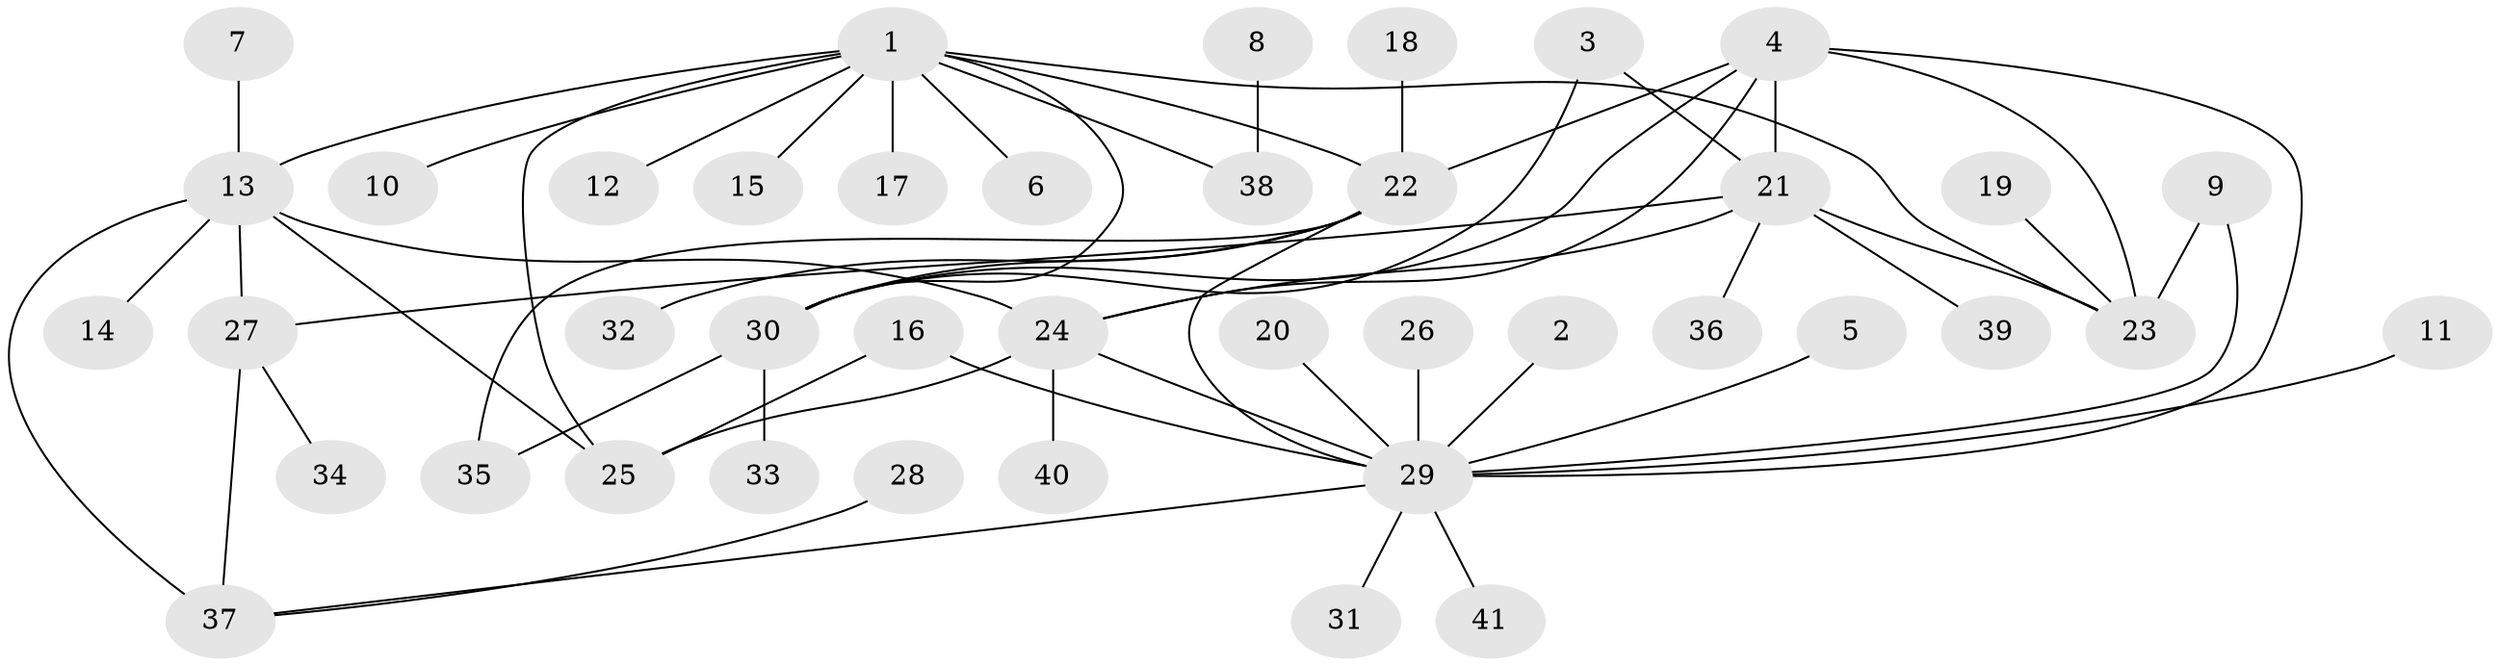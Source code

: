 // original degree distribution, {7: 0.024390243902439025, 6: 0.06097560975609756, 5: 0.07317073170731707, 9: 0.024390243902439025, 10: 0.012195121951219513, 8: 0.036585365853658534, 4: 0.036585365853658534, 3: 0.06097560975609756, 1: 0.5487804878048781, 2: 0.12195121951219512}
// Generated by graph-tools (version 1.1) at 2025/26/03/09/25 03:26:39]
// undirected, 41 vertices, 57 edges
graph export_dot {
graph [start="1"]
  node [color=gray90,style=filled];
  1;
  2;
  3;
  4;
  5;
  6;
  7;
  8;
  9;
  10;
  11;
  12;
  13;
  14;
  15;
  16;
  17;
  18;
  19;
  20;
  21;
  22;
  23;
  24;
  25;
  26;
  27;
  28;
  29;
  30;
  31;
  32;
  33;
  34;
  35;
  36;
  37;
  38;
  39;
  40;
  41;
  1 -- 6 [weight=1.0];
  1 -- 10 [weight=1.0];
  1 -- 12 [weight=1.0];
  1 -- 13 [weight=1.0];
  1 -- 15 [weight=1.0];
  1 -- 17 [weight=1.0];
  1 -- 22 [weight=1.0];
  1 -- 23 [weight=1.0];
  1 -- 25 [weight=1.0];
  1 -- 30 [weight=1.0];
  1 -- 38 [weight=1.0];
  2 -- 29 [weight=1.0];
  3 -- 21 [weight=1.0];
  3 -- 30 [weight=1.0];
  4 -- 21 [weight=2.0];
  4 -- 22 [weight=1.0];
  4 -- 23 [weight=1.0];
  4 -- 24 [weight=1.0];
  4 -- 29 [weight=2.0];
  4 -- 30 [weight=1.0];
  5 -- 29 [weight=1.0];
  7 -- 13 [weight=1.0];
  8 -- 38 [weight=1.0];
  9 -- 23 [weight=1.0];
  9 -- 29 [weight=1.0];
  11 -- 29 [weight=1.0];
  13 -- 14 [weight=1.0];
  13 -- 24 [weight=2.0];
  13 -- 25 [weight=2.0];
  13 -- 27 [weight=2.0];
  13 -- 37 [weight=1.0];
  16 -- 25 [weight=1.0];
  16 -- 29 [weight=1.0];
  18 -- 22 [weight=1.0];
  19 -- 23 [weight=1.0];
  20 -- 29 [weight=1.0];
  21 -- 23 [weight=2.0];
  21 -- 24 [weight=1.0];
  21 -- 27 [weight=1.0];
  21 -- 36 [weight=1.0];
  21 -- 39 [weight=1.0];
  22 -- 29 [weight=2.0];
  22 -- 30 [weight=1.0];
  22 -- 32 [weight=1.0];
  22 -- 35 [weight=1.0];
  24 -- 25 [weight=1.0];
  24 -- 29 [weight=1.0];
  24 -- 40 [weight=1.0];
  26 -- 29 [weight=1.0];
  27 -- 34 [weight=1.0];
  27 -- 37 [weight=2.0];
  28 -- 37 [weight=1.0];
  29 -- 31 [weight=1.0];
  29 -- 37 [weight=1.0];
  29 -- 41 [weight=1.0];
  30 -- 33 [weight=1.0];
  30 -- 35 [weight=1.0];
}
